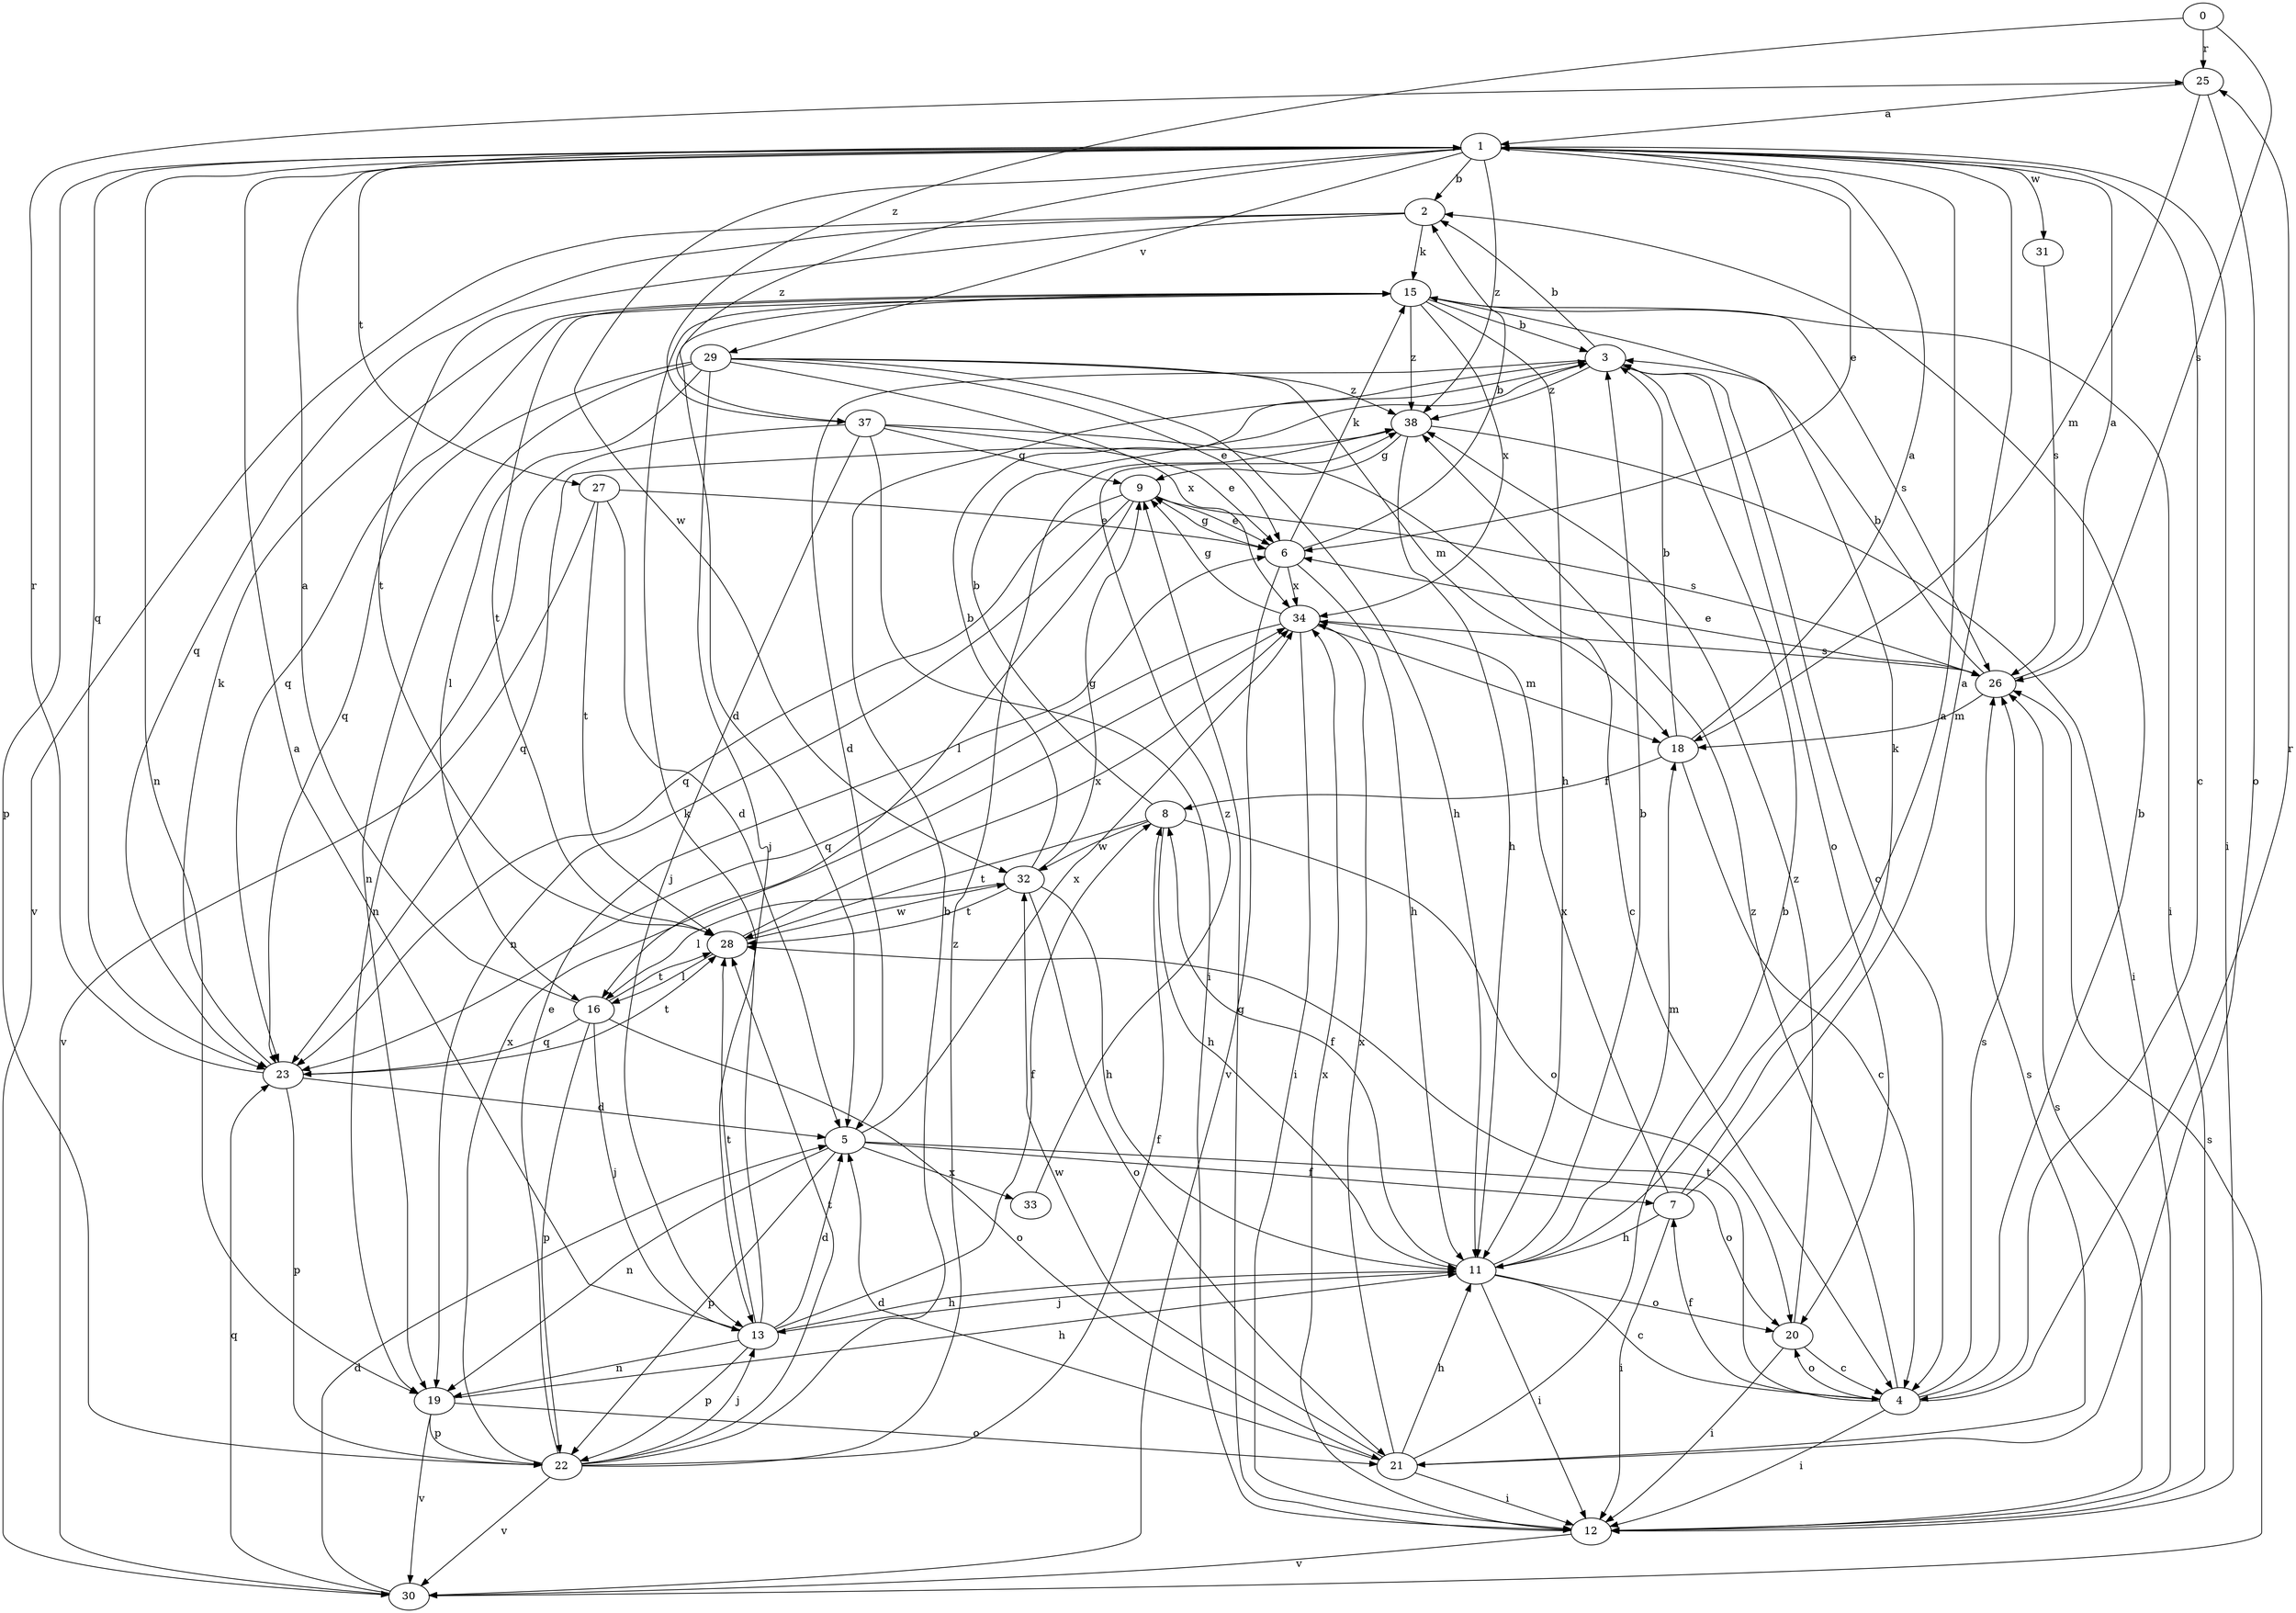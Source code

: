 strict digraph  {
0;
1;
2;
3;
4;
5;
6;
7;
8;
9;
11;
12;
13;
15;
16;
18;
19;
20;
21;
22;
23;
25;
26;
27;
28;
29;
30;
31;
32;
33;
34;
37;
38;
0 -> 25  [label=r];
0 -> 26  [label=s];
0 -> 37  [label=z];
1 -> 2  [label=b];
1 -> 4  [label=c];
1 -> 6  [label=e];
1 -> 12  [label=i];
1 -> 19  [label=n];
1 -> 22  [label=p];
1 -> 23  [label=q];
1 -> 27  [label=t];
1 -> 29  [label=v];
1 -> 31  [label=w];
1 -> 32  [label=w];
1 -> 37  [label=z];
1 -> 38  [label=z];
2 -> 15  [label=k];
2 -> 23  [label=q];
2 -> 28  [label=t];
2 -> 30  [label=v];
3 -> 2  [label=b];
3 -> 4  [label=c];
3 -> 5  [label=d];
3 -> 20  [label=o];
3 -> 38  [label=z];
4 -> 2  [label=b];
4 -> 7  [label=f];
4 -> 12  [label=i];
4 -> 20  [label=o];
4 -> 25  [label=r];
4 -> 26  [label=s];
4 -> 28  [label=t];
4 -> 38  [label=z];
5 -> 7  [label=f];
5 -> 19  [label=n];
5 -> 20  [label=o];
5 -> 22  [label=p];
5 -> 33  [label=x];
5 -> 34  [label=x];
6 -> 2  [label=b];
6 -> 9  [label=g];
6 -> 11  [label=h];
6 -> 15  [label=k];
6 -> 30  [label=v];
6 -> 34  [label=x];
7 -> 1  [label=a];
7 -> 11  [label=h];
7 -> 12  [label=i];
7 -> 15  [label=k];
7 -> 34  [label=x];
8 -> 3  [label=b];
8 -> 11  [label=h];
8 -> 20  [label=o];
8 -> 28  [label=t];
8 -> 32  [label=w];
9 -> 6  [label=e];
9 -> 16  [label=l];
9 -> 19  [label=n];
9 -> 23  [label=q];
9 -> 26  [label=s];
11 -> 1  [label=a];
11 -> 3  [label=b];
11 -> 4  [label=c];
11 -> 8  [label=f];
11 -> 12  [label=i];
11 -> 13  [label=j];
11 -> 18  [label=m];
11 -> 20  [label=o];
12 -> 9  [label=g];
12 -> 26  [label=s];
12 -> 30  [label=v];
12 -> 34  [label=x];
13 -> 1  [label=a];
13 -> 5  [label=d];
13 -> 8  [label=f];
13 -> 11  [label=h];
13 -> 15  [label=k];
13 -> 19  [label=n];
13 -> 22  [label=p];
13 -> 28  [label=t];
15 -> 3  [label=b];
15 -> 5  [label=d];
15 -> 11  [label=h];
15 -> 12  [label=i];
15 -> 23  [label=q];
15 -> 26  [label=s];
15 -> 28  [label=t];
15 -> 34  [label=x];
15 -> 38  [label=z];
16 -> 1  [label=a];
16 -> 13  [label=j];
16 -> 21  [label=o];
16 -> 22  [label=p];
16 -> 23  [label=q];
16 -> 28  [label=t];
18 -> 1  [label=a];
18 -> 3  [label=b];
18 -> 4  [label=c];
18 -> 8  [label=f];
19 -> 11  [label=h];
19 -> 21  [label=o];
19 -> 22  [label=p];
19 -> 30  [label=v];
20 -> 4  [label=c];
20 -> 12  [label=i];
20 -> 38  [label=z];
21 -> 3  [label=b];
21 -> 5  [label=d];
21 -> 11  [label=h];
21 -> 12  [label=i];
21 -> 26  [label=s];
21 -> 32  [label=w];
21 -> 34  [label=x];
22 -> 3  [label=b];
22 -> 6  [label=e];
22 -> 8  [label=f];
22 -> 13  [label=j];
22 -> 28  [label=t];
22 -> 30  [label=v];
22 -> 34  [label=x];
22 -> 38  [label=z];
23 -> 5  [label=d];
23 -> 15  [label=k];
23 -> 22  [label=p];
23 -> 25  [label=r];
23 -> 28  [label=t];
25 -> 1  [label=a];
25 -> 18  [label=m];
25 -> 21  [label=o];
26 -> 1  [label=a];
26 -> 3  [label=b];
26 -> 6  [label=e];
26 -> 18  [label=m];
27 -> 5  [label=d];
27 -> 6  [label=e];
27 -> 28  [label=t];
27 -> 30  [label=v];
28 -> 16  [label=l];
28 -> 32  [label=w];
28 -> 34  [label=x];
29 -> 6  [label=e];
29 -> 11  [label=h];
29 -> 13  [label=j];
29 -> 16  [label=l];
29 -> 18  [label=m];
29 -> 19  [label=n];
29 -> 23  [label=q];
29 -> 34  [label=x];
29 -> 38  [label=z];
30 -> 5  [label=d];
30 -> 23  [label=q];
30 -> 26  [label=s];
31 -> 26  [label=s];
32 -> 3  [label=b];
32 -> 9  [label=g];
32 -> 11  [label=h];
32 -> 16  [label=l];
32 -> 21  [label=o];
32 -> 28  [label=t];
33 -> 38  [label=z];
34 -> 9  [label=g];
34 -> 12  [label=i];
34 -> 18  [label=m];
34 -> 23  [label=q];
34 -> 26  [label=s];
37 -> 4  [label=c];
37 -> 6  [label=e];
37 -> 9  [label=g];
37 -> 12  [label=i];
37 -> 13  [label=j];
37 -> 19  [label=n];
38 -> 9  [label=g];
38 -> 11  [label=h];
38 -> 12  [label=i];
38 -> 23  [label=q];
}
